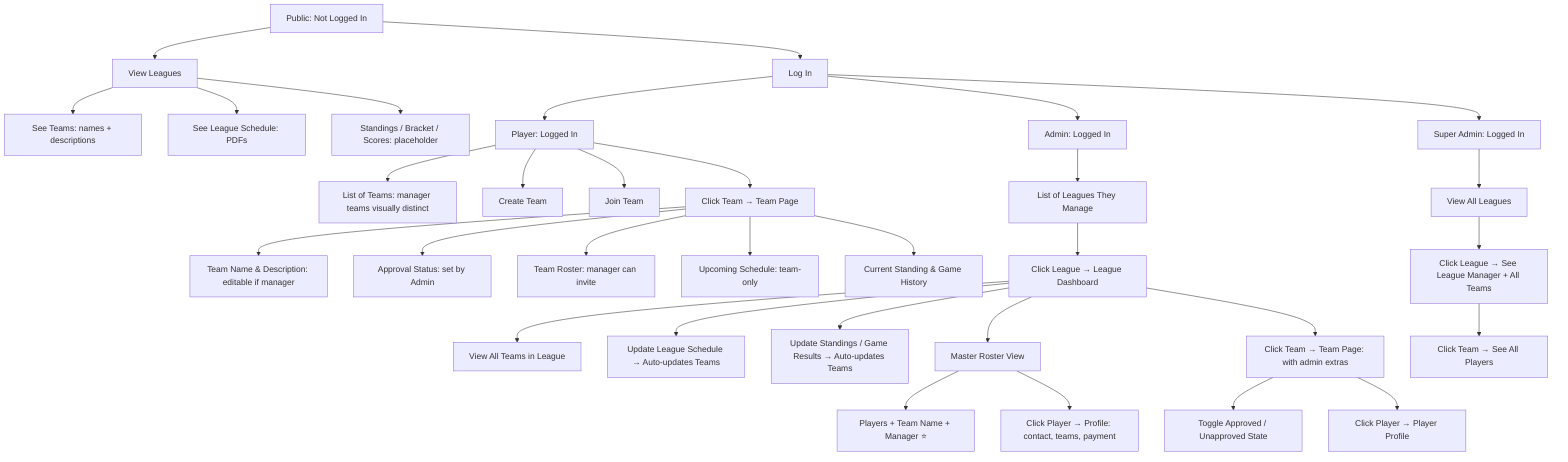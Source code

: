 flowchart TD

%% Public
A[Public: Not Logged In] --> B[View Leagues]
B --> B1[See Teams: names + descriptions]
B --> B2[See League Schedule: PDFs]
B --> B3[Standings / Bracket / Scores: placeholder]
A --> C[Log In]

%% Player
C --> D[Player: Logged In]
D --> D1[List of Teams: manager teams visually distinct]
D --> D2[Create Team]
D --> D3[Join Team]
D --> D4[Click Team → Team Page]
D4 --> D4a[Team Name & Description: editable if manager]
D4 --> D4b[Approval Status: set by Admin]
D4 --> D4c[Team Roster: manager can invite]
D4 --> D4d[Upcoming Schedule: team-only]
D4 --> D4e[Current Standing & Game History]

%% Admin
C --> E[Admin: Logged In]
E --> E1[List of Leagues They Manage]
E1 --> E2[Click League → League Dashboard]
E2 --> E2a[View All Teams in League]
E2 --> E2b[Update League Schedule → Auto-updates Teams]
E2 --> E2c[Update Standings / Game Results → Auto-updates Teams]
E2 --> E2d[Master Roster View]
E2d --> E2d1[Players + Team Name + Manager ⭐]
E2d --> E2d2[Click Player → Profile: contact, teams, payment]
E2 --> E3[Click Team → Team Page: with admin extras]
E3 --> E3a[Toggle Approved / Unapproved State]
E3 --> E3b[Click Player → Player Profile]

%% Super Admin
C --> F[Super Admin: Logged In]
F --> F1[View All Leagues]
F1 --> F2[Click League → See League Manager + All Teams]
F2 --> F3[Click Team → See All Players]